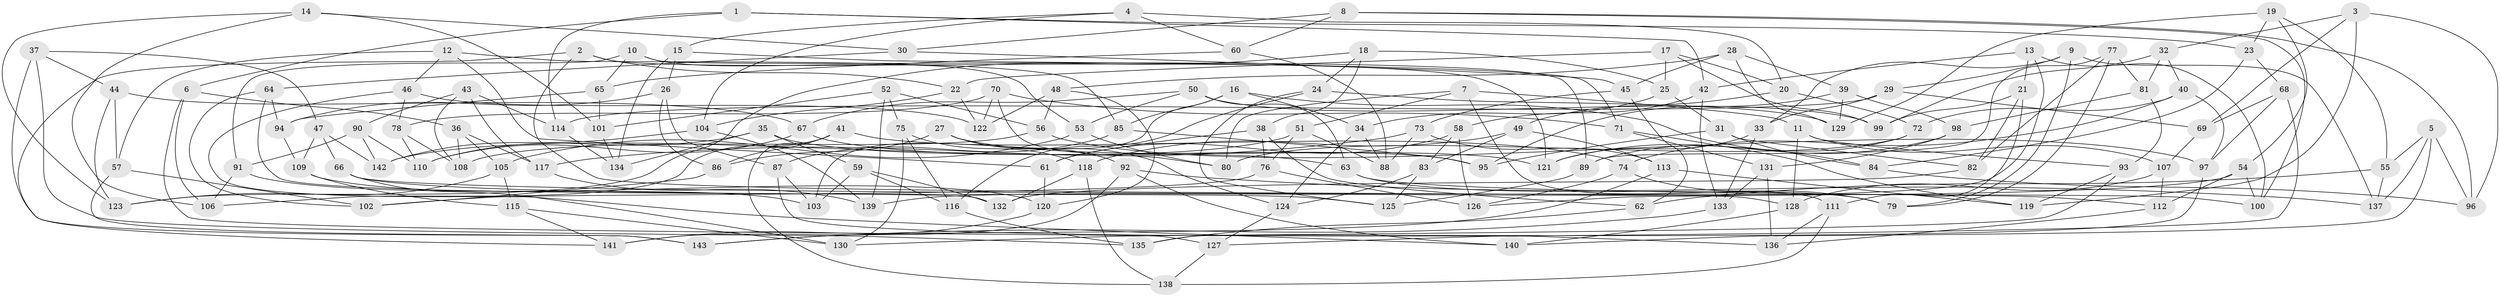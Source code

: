 // Generated by graph-tools (version 1.1) at 2025/02/03/09/25 03:02:56]
// undirected, 143 vertices, 286 edges
graph export_dot {
graph [start="1"]
  node [color=gray90,style=filled];
  1;
  2;
  3;
  4;
  5;
  6;
  7;
  8;
  9;
  10;
  11;
  12;
  13;
  14;
  15;
  16;
  17;
  18;
  19;
  20;
  21;
  22;
  23;
  24;
  25;
  26;
  27;
  28;
  29;
  30;
  31;
  32;
  33;
  34;
  35;
  36;
  37;
  38;
  39;
  40;
  41;
  42;
  43;
  44;
  45;
  46;
  47;
  48;
  49;
  50;
  51;
  52;
  53;
  54;
  55;
  56;
  57;
  58;
  59;
  60;
  61;
  62;
  63;
  64;
  65;
  66;
  67;
  68;
  69;
  70;
  71;
  72;
  73;
  74;
  75;
  76;
  77;
  78;
  79;
  80;
  81;
  82;
  83;
  84;
  85;
  86;
  87;
  88;
  89;
  90;
  91;
  92;
  93;
  94;
  95;
  96;
  97;
  98;
  99;
  100;
  101;
  102;
  103;
  104;
  105;
  106;
  107;
  108;
  109;
  110;
  111;
  112;
  113;
  114;
  115;
  116;
  117;
  118;
  119;
  120;
  121;
  122;
  123;
  124;
  125;
  126;
  127;
  128;
  129;
  130;
  131;
  132;
  133;
  134;
  135;
  136;
  137;
  138;
  139;
  140;
  141;
  142;
  143;
  1 -- 6;
  1 -- 42;
  1 -- 114;
  1 -- 23;
  2 -- 22;
  2 -- 121;
  2 -- 141;
  2 -- 128;
  3 -- 69;
  3 -- 96;
  3 -- 119;
  3 -- 32;
  4 -- 15;
  4 -- 20;
  4 -- 104;
  4 -- 60;
  5 -- 140;
  5 -- 137;
  5 -- 96;
  5 -- 55;
  6 -- 127;
  6 -- 106;
  6 -- 36;
  7 -- 80;
  7 -- 51;
  7 -- 11;
  7 -- 111;
  8 -- 60;
  8 -- 30;
  8 -- 96;
  8 -- 100;
  9 -- 33;
  9 -- 79;
  9 -- 137;
  9 -- 29;
  10 -- 91;
  10 -- 65;
  10 -- 53;
  10 -- 89;
  11 -- 107;
  11 -- 93;
  11 -- 128;
  12 -- 85;
  12 -- 46;
  12 -- 57;
  12 -- 61;
  13 -- 100;
  13 -- 126;
  13 -- 21;
  13 -- 42;
  14 -- 101;
  14 -- 106;
  14 -- 30;
  14 -- 123;
  15 -- 71;
  15 -- 134;
  15 -- 26;
  16 -- 103;
  16 -- 85;
  16 -- 84;
  16 -- 34;
  17 -- 25;
  17 -- 20;
  17 -- 22;
  17 -- 99;
  18 -- 123;
  18 -- 25;
  18 -- 24;
  18 -- 38;
  19 -- 55;
  19 -- 23;
  19 -- 54;
  19 -- 129;
  20 -- 72;
  20 -- 49;
  21 -- 111;
  21 -- 99;
  21 -- 82;
  22 -- 122;
  22 -- 104;
  23 -- 68;
  23 -- 84;
  24 -- 125;
  24 -- 129;
  24 -- 116;
  25 -- 34;
  25 -- 31;
  26 -- 87;
  26 -- 94;
  26 -- 86;
  27 -- 124;
  27 -- 86;
  27 -- 121;
  27 -- 92;
  28 -- 48;
  28 -- 39;
  28 -- 45;
  28 -- 129;
  29 -- 33;
  29 -- 114;
  29 -- 69;
  30 -- 45;
  30 -- 64;
  31 -- 95;
  31 -- 84;
  31 -- 82;
  32 -- 99;
  32 -- 40;
  32 -- 81;
  33 -- 133;
  33 -- 121;
  34 -- 124;
  34 -- 88;
  35 -- 110;
  35 -- 59;
  35 -- 63;
  35 -- 134;
  36 -- 105;
  36 -- 108;
  36 -- 117;
  37 -- 143;
  37 -- 135;
  37 -- 44;
  37 -- 47;
  38 -- 76;
  38 -- 61;
  38 -- 62;
  39 -- 95;
  39 -- 98;
  39 -- 129;
  40 -- 74;
  40 -- 97;
  40 -- 72;
  41 -- 86;
  41 -- 138;
  41 -- 106;
  41 -- 74;
  42 -- 133;
  42 -- 58;
  43 -- 117;
  43 -- 114;
  43 -- 108;
  43 -- 90;
  44 -- 123;
  44 -- 57;
  44 -- 67;
  45 -- 73;
  45 -- 62;
  46 -- 78;
  46 -- 122;
  46 -- 140;
  47 -- 109;
  47 -- 142;
  47 -- 66;
  48 -- 56;
  48 -- 122;
  48 -- 120;
  49 -- 83;
  49 -- 118;
  49 -- 113;
  50 -- 53;
  50 -- 63;
  50 -- 67;
  50 -- 99;
  51 -- 88;
  51 -- 76;
  51 -- 142;
  52 -- 139;
  52 -- 56;
  52 -- 75;
  52 -- 101;
  53 -- 105;
  53 -- 80;
  54 -- 112;
  54 -- 139;
  54 -- 100;
  55 -- 137;
  55 -- 62;
  56 -- 108;
  56 -- 97;
  57 -- 143;
  57 -- 102;
  58 -- 126;
  58 -- 83;
  58 -- 61;
  59 -- 116;
  59 -- 103;
  59 -- 132;
  60 -- 88;
  60 -- 65;
  61 -- 120;
  62 -- 135;
  63 -- 79;
  63 -- 112;
  64 -- 94;
  64 -- 132;
  64 -- 102;
  65 -- 101;
  65 -- 94;
  66 -- 100;
  66 -- 125;
  66 -- 130;
  67 -- 95;
  67 -- 110;
  68 -- 69;
  68 -- 127;
  68 -- 97;
  69 -- 107;
  70 -- 78;
  70 -- 71;
  70 -- 80;
  70 -- 122;
  71 -- 131;
  71 -- 119;
  72 -- 80;
  72 -- 89;
  73 -- 113;
  73 -- 88;
  73 -- 117;
  74 -- 126;
  74 -- 79;
  75 -- 130;
  75 -- 118;
  75 -- 116;
  76 -- 126;
  76 -- 102;
  77 -- 79;
  77 -- 82;
  77 -- 81;
  77 -- 89;
  78 -- 110;
  78 -- 108;
  81 -- 98;
  81 -- 93;
  82 -- 132;
  83 -- 125;
  83 -- 124;
  84 -- 96;
  85 -- 95;
  85 -- 87;
  86 -- 102;
  87 -- 136;
  87 -- 103;
  89 -- 125;
  90 -- 110;
  90 -- 142;
  90 -- 91;
  91 -- 103;
  91 -- 106;
  92 -- 140;
  92 -- 141;
  92 -- 137;
  93 -- 130;
  93 -- 119;
  94 -- 109;
  97 -- 135;
  98 -- 121;
  98 -- 131;
  101 -- 134;
  104 -- 139;
  104 -- 142;
  105 -- 123;
  105 -- 115;
  107 -- 112;
  107 -- 128;
  109 -- 120;
  109 -- 115;
  111 -- 138;
  111 -- 136;
  112 -- 136;
  113 -- 143;
  113 -- 119;
  114 -- 134;
  115 -- 141;
  115 -- 130;
  116 -- 135;
  117 -- 139;
  118 -- 132;
  118 -- 138;
  120 -- 141;
  124 -- 127;
  127 -- 138;
  128 -- 140;
  131 -- 133;
  131 -- 136;
  133 -- 143;
}
